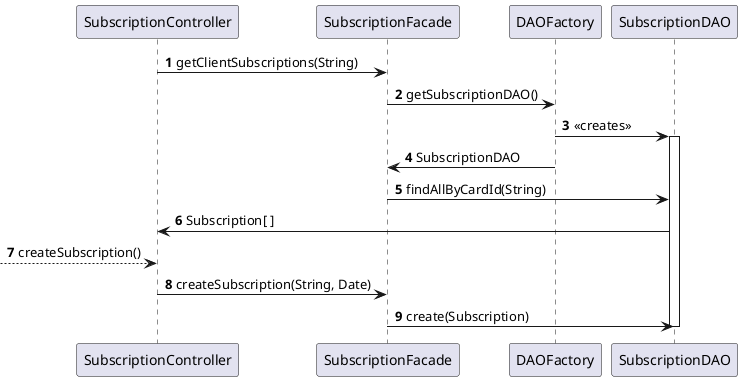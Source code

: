 @startuml

autonumber
SubscriptionController -> SubscriptionFacade: getClientSubscriptions(String)
SubscriptionFacade -> DAOFactory : getSubscriptionDAO()
DAOFactory -> SubscriptionDAO ++ : <<creates>>
DAOFactory -> SubscriptionFacade : SubscriptionDAO
SubscriptionFacade -> SubscriptionDAO : findAllByCardId(String)
SubscriptionDAO -> SubscriptionController : Subscription[ ]
--> SubscriptionController: createSubscription()
SubscriptionController -> SubscriptionFacade: createSubscription(String, Date)
SubscriptionFacade -> SubscriptionDAO : create(Subscription)
deactivate SubscriptionDAO

@enduml
